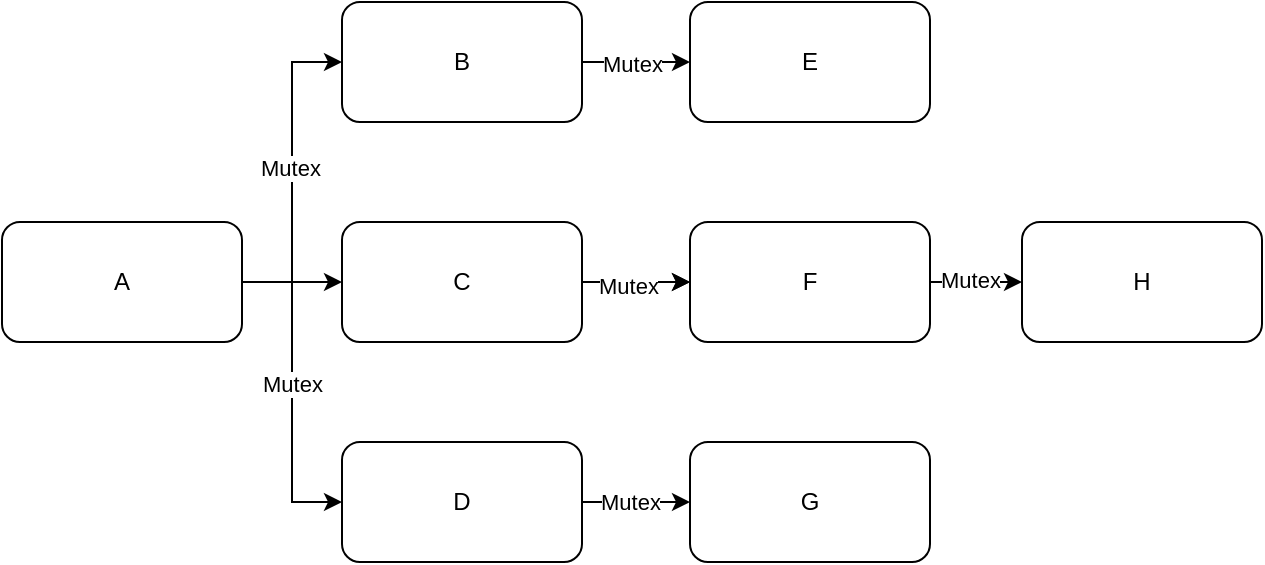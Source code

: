 <mxfile version="24.7.10">
  <diagram name="第 1 页" id="BZXpxGOtzpUpzHUIIofR">
    <mxGraphModel dx="1185" dy="599" grid="1" gridSize="10" guides="1" tooltips="1" connect="1" arrows="1" fold="1" page="1" pageScale="1" pageWidth="827" pageHeight="1169" math="0" shadow="0">
      <root>
        <mxCell id="0" />
        <mxCell id="1" parent="0" />
        <mxCell id="ZIO9TJMxXiqA3S-XjBuk-14" style="edgeStyle=orthogonalEdgeStyle;rounded=0;orthogonalLoop=1;jettySize=auto;html=1;exitX=1;exitY=0.5;exitDx=0;exitDy=0;entryX=0;entryY=0.5;entryDx=0;entryDy=0;" edge="1" parent="1" source="ZIO9TJMxXiqA3S-XjBuk-1" target="ZIO9TJMxXiqA3S-XjBuk-8">
          <mxGeometry relative="1" as="geometry">
            <Array as="points">
              <mxPoint x="215" y="360" />
              <mxPoint x="215" y="250" />
            </Array>
          </mxGeometry>
        </mxCell>
        <mxCell id="ZIO9TJMxXiqA3S-XjBuk-22" value="Mutex" style="edgeLabel;html=1;align=center;verticalAlign=middle;resizable=0;points=[];" vertex="1" connectable="0" parent="ZIO9TJMxXiqA3S-XjBuk-14">
          <mxGeometry x="0.022" y="1" relative="1" as="geometry">
            <mxPoint as="offset" />
          </mxGeometry>
        </mxCell>
        <mxCell id="ZIO9TJMxXiqA3S-XjBuk-15" style="edgeStyle=orthogonalEdgeStyle;rounded=0;orthogonalLoop=1;jettySize=auto;html=1;exitX=1;exitY=0.5;exitDx=0;exitDy=0;entryX=0;entryY=0.5;entryDx=0;entryDy=0;" edge="1" parent="1" source="ZIO9TJMxXiqA3S-XjBuk-1" target="ZIO9TJMxXiqA3S-XjBuk-2">
          <mxGeometry relative="1" as="geometry">
            <Array as="points">
              <mxPoint x="220" y="360" />
              <mxPoint x="220" y="360" />
            </Array>
          </mxGeometry>
        </mxCell>
        <mxCell id="ZIO9TJMxXiqA3S-XjBuk-17" style="edgeStyle=orthogonalEdgeStyle;rounded=0;orthogonalLoop=1;jettySize=auto;html=1;exitX=1;exitY=0.5;exitDx=0;exitDy=0;entryX=0;entryY=0.5;entryDx=0;entryDy=0;" edge="1" parent="1" source="ZIO9TJMxXiqA3S-XjBuk-1" target="ZIO9TJMxXiqA3S-XjBuk-6">
          <mxGeometry relative="1" as="geometry" />
        </mxCell>
        <mxCell id="ZIO9TJMxXiqA3S-XjBuk-23" value="Mutex" style="edgeLabel;html=1;align=center;verticalAlign=middle;resizable=0;points=[];" vertex="1" connectable="0" parent="ZIO9TJMxXiqA3S-XjBuk-17">
          <mxGeometry x="-0.047" relative="1" as="geometry">
            <mxPoint as="offset" />
          </mxGeometry>
        </mxCell>
        <mxCell id="ZIO9TJMxXiqA3S-XjBuk-1" value="A" style="rounded=1;whiteSpace=wrap;html=1;" vertex="1" parent="1">
          <mxGeometry x="70" y="330" width="120" height="60" as="geometry" />
        </mxCell>
        <mxCell id="ZIO9TJMxXiqA3S-XjBuk-19" style="edgeStyle=orthogonalEdgeStyle;rounded=0;orthogonalLoop=1;jettySize=auto;html=1;exitX=1;exitY=0.5;exitDx=0;exitDy=0;" edge="1" parent="1" source="ZIO9TJMxXiqA3S-XjBuk-2" target="ZIO9TJMxXiqA3S-XjBuk-3">
          <mxGeometry relative="1" as="geometry" />
        </mxCell>
        <mxCell id="ZIO9TJMxXiqA3S-XjBuk-24" value="" style="edgeStyle=orthogonalEdgeStyle;rounded=0;orthogonalLoop=1;jettySize=auto;html=1;" edge="1" parent="1" source="ZIO9TJMxXiqA3S-XjBuk-2" target="ZIO9TJMxXiqA3S-XjBuk-3">
          <mxGeometry relative="1" as="geometry" />
        </mxCell>
        <mxCell id="ZIO9TJMxXiqA3S-XjBuk-25" value="Mutex" style="edgeLabel;html=1;align=center;verticalAlign=middle;resizable=0;points=[];" vertex="1" connectable="0" parent="ZIO9TJMxXiqA3S-XjBuk-24">
          <mxGeometry x="-0.148" y="-2" relative="1" as="geometry">
            <mxPoint as="offset" />
          </mxGeometry>
        </mxCell>
        <mxCell id="ZIO9TJMxXiqA3S-XjBuk-2" value="C" style="rounded=1;whiteSpace=wrap;html=1;" vertex="1" parent="1">
          <mxGeometry x="240" y="330" width="120" height="60" as="geometry" />
        </mxCell>
        <mxCell id="ZIO9TJMxXiqA3S-XjBuk-21" style="edgeStyle=orthogonalEdgeStyle;rounded=0;orthogonalLoop=1;jettySize=auto;html=1;exitX=1;exitY=0.5;exitDx=0;exitDy=0;entryX=0;entryY=0.5;entryDx=0;entryDy=0;" edge="1" parent="1" source="ZIO9TJMxXiqA3S-XjBuk-3" target="ZIO9TJMxXiqA3S-XjBuk-4">
          <mxGeometry relative="1" as="geometry" />
        </mxCell>
        <mxCell id="ZIO9TJMxXiqA3S-XjBuk-28" value="Mutex" style="edgeLabel;html=1;align=center;verticalAlign=middle;resizable=0;points=[];" vertex="1" connectable="0" parent="ZIO9TJMxXiqA3S-XjBuk-21">
          <mxGeometry x="-0.162" y="1" relative="1" as="geometry">
            <mxPoint as="offset" />
          </mxGeometry>
        </mxCell>
        <mxCell id="ZIO9TJMxXiqA3S-XjBuk-3" value="F" style="rounded=1;whiteSpace=wrap;html=1;" vertex="1" parent="1">
          <mxGeometry x="414" y="330" width="120" height="60" as="geometry" />
        </mxCell>
        <mxCell id="ZIO9TJMxXiqA3S-XjBuk-4" value="H" style="rounded=1;whiteSpace=wrap;html=1;" vertex="1" parent="1">
          <mxGeometry x="580" y="330" width="120" height="60" as="geometry" />
        </mxCell>
        <mxCell id="ZIO9TJMxXiqA3S-XjBuk-20" style="edgeStyle=orthogonalEdgeStyle;rounded=0;orthogonalLoop=1;jettySize=auto;html=1;exitX=1;exitY=0.5;exitDx=0;exitDy=0;entryX=0;entryY=0.5;entryDx=0;entryDy=0;" edge="1" parent="1" source="ZIO9TJMxXiqA3S-XjBuk-6" target="ZIO9TJMxXiqA3S-XjBuk-7">
          <mxGeometry relative="1" as="geometry" />
        </mxCell>
        <mxCell id="ZIO9TJMxXiqA3S-XjBuk-27" value="Mutex" style="edgeLabel;html=1;align=center;verticalAlign=middle;resizable=0;points=[];" vertex="1" connectable="0" parent="ZIO9TJMxXiqA3S-XjBuk-20">
          <mxGeometry x="-0.127" relative="1" as="geometry">
            <mxPoint as="offset" />
          </mxGeometry>
        </mxCell>
        <mxCell id="ZIO9TJMxXiqA3S-XjBuk-6" value="D" style="rounded=1;whiteSpace=wrap;html=1;" vertex="1" parent="1">
          <mxGeometry x="240" y="440" width="120" height="60" as="geometry" />
        </mxCell>
        <mxCell id="ZIO9TJMxXiqA3S-XjBuk-7" value="G" style="rounded=1;whiteSpace=wrap;html=1;" vertex="1" parent="1">
          <mxGeometry x="414" y="440" width="120" height="60" as="geometry" />
        </mxCell>
        <mxCell id="ZIO9TJMxXiqA3S-XjBuk-18" style="edgeStyle=orthogonalEdgeStyle;rounded=0;orthogonalLoop=1;jettySize=auto;html=1;exitX=1;exitY=0.5;exitDx=0;exitDy=0;" edge="1" parent="1" source="ZIO9TJMxXiqA3S-XjBuk-8" target="ZIO9TJMxXiqA3S-XjBuk-9">
          <mxGeometry relative="1" as="geometry" />
        </mxCell>
        <mxCell id="ZIO9TJMxXiqA3S-XjBuk-26" value="Mutex" style="edgeLabel;html=1;align=center;verticalAlign=middle;resizable=0;points=[];" vertex="1" connectable="0" parent="ZIO9TJMxXiqA3S-XjBuk-18">
          <mxGeometry x="-0.085" y="-1" relative="1" as="geometry">
            <mxPoint as="offset" />
          </mxGeometry>
        </mxCell>
        <mxCell id="ZIO9TJMxXiqA3S-XjBuk-8" value="B" style="rounded=1;whiteSpace=wrap;html=1;" vertex="1" parent="1">
          <mxGeometry x="240" y="220" width="120" height="60" as="geometry" />
        </mxCell>
        <mxCell id="ZIO9TJMxXiqA3S-XjBuk-9" value="E" style="rounded=1;whiteSpace=wrap;html=1;" vertex="1" parent="1">
          <mxGeometry x="414" y="220" width="120" height="60" as="geometry" />
        </mxCell>
      </root>
    </mxGraphModel>
  </diagram>
</mxfile>
